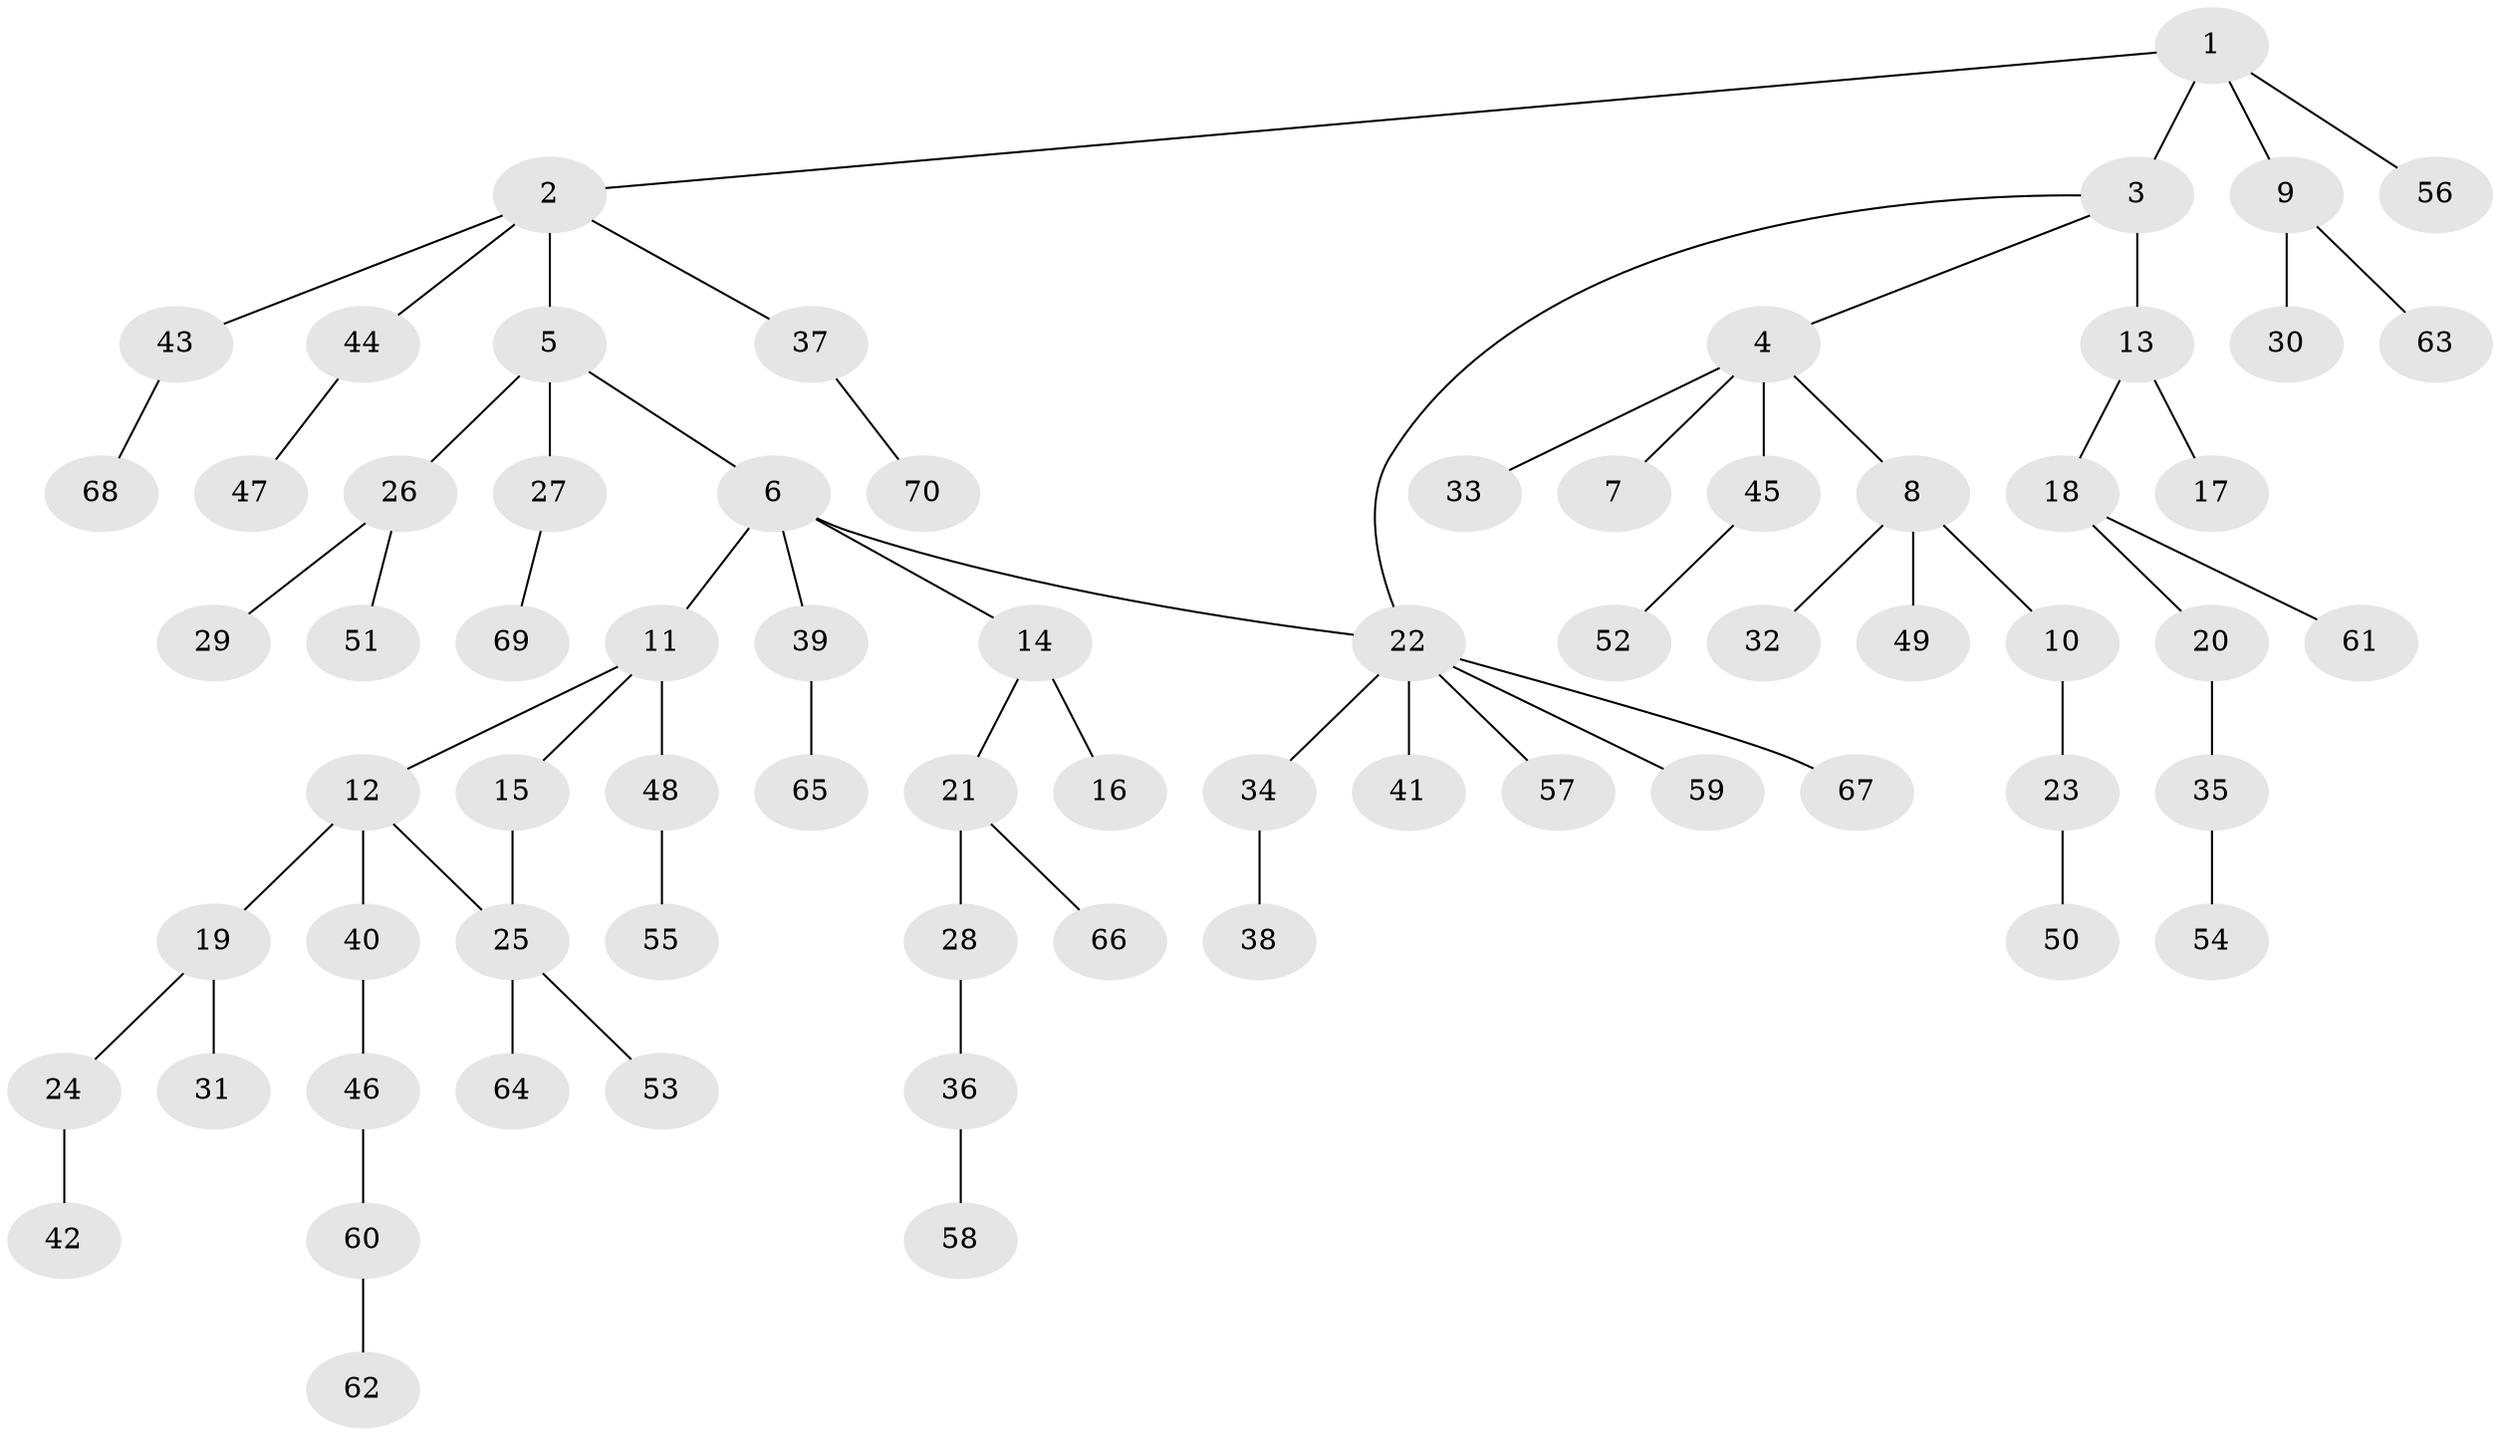 // original degree distribution, {5: 0.05223880597014925, 6: 0.022388059701492536, 3: 0.11940298507462686, 2: 0.2537313432835821, 4: 0.06716417910447761, 1: 0.48507462686567165}
// Generated by graph-tools (version 1.1) at 2025/34/03/09/25 02:34:18]
// undirected, 70 vertices, 71 edges
graph export_dot {
graph [start="1"]
  node [color=gray90,style=filled];
  1;
  2;
  3;
  4;
  5;
  6;
  7;
  8;
  9;
  10;
  11;
  12;
  13;
  14;
  15;
  16;
  17;
  18;
  19;
  20;
  21;
  22;
  23;
  24;
  25;
  26;
  27;
  28;
  29;
  30;
  31;
  32;
  33;
  34;
  35;
  36;
  37;
  38;
  39;
  40;
  41;
  42;
  43;
  44;
  45;
  46;
  47;
  48;
  49;
  50;
  51;
  52;
  53;
  54;
  55;
  56;
  57;
  58;
  59;
  60;
  61;
  62;
  63;
  64;
  65;
  66;
  67;
  68;
  69;
  70;
  1 -- 2 [weight=1.0];
  1 -- 3 [weight=1.0];
  1 -- 9 [weight=1.0];
  1 -- 56 [weight=1.0];
  2 -- 5 [weight=1.0];
  2 -- 37 [weight=1.0];
  2 -- 43 [weight=1.0];
  2 -- 44 [weight=1.0];
  3 -- 4 [weight=1.0];
  3 -- 13 [weight=2.0];
  3 -- 22 [weight=1.0];
  4 -- 7 [weight=1.0];
  4 -- 8 [weight=1.0];
  4 -- 33 [weight=1.0];
  4 -- 45 [weight=1.0];
  5 -- 6 [weight=1.0];
  5 -- 26 [weight=1.0];
  5 -- 27 [weight=1.0];
  6 -- 11 [weight=1.0];
  6 -- 14 [weight=1.0];
  6 -- 22 [weight=1.0];
  6 -- 39 [weight=1.0];
  8 -- 10 [weight=1.0];
  8 -- 32 [weight=2.0];
  8 -- 49 [weight=1.0];
  9 -- 30 [weight=1.0];
  9 -- 63 [weight=1.0];
  10 -- 23 [weight=1.0];
  11 -- 12 [weight=1.0];
  11 -- 15 [weight=1.0];
  11 -- 48 [weight=1.0];
  12 -- 19 [weight=1.0];
  12 -- 25 [weight=1.0];
  12 -- 40 [weight=1.0];
  13 -- 17 [weight=4.0];
  13 -- 18 [weight=1.0];
  14 -- 16 [weight=2.0];
  14 -- 21 [weight=1.0];
  15 -- 25 [weight=1.0];
  18 -- 20 [weight=1.0];
  18 -- 61 [weight=1.0];
  19 -- 24 [weight=1.0];
  19 -- 31 [weight=2.0];
  20 -- 35 [weight=1.0];
  21 -- 28 [weight=2.0];
  21 -- 66 [weight=1.0];
  22 -- 34 [weight=1.0];
  22 -- 41 [weight=1.0];
  22 -- 57 [weight=1.0];
  22 -- 59 [weight=1.0];
  22 -- 67 [weight=1.0];
  23 -- 50 [weight=1.0];
  24 -- 42 [weight=2.0];
  25 -- 53 [weight=1.0];
  25 -- 64 [weight=1.0];
  26 -- 29 [weight=1.0];
  26 -- 51 [weight=1.0];
  27 -- 69 [weight=1.0];
  28 -- 36 [weight=1.0];
  34 -- 38 [weight=1.0];
  35 -- 54 [weight=1.0];
  36 -- 58 [weight=3.0];
  37 -- 70 [weight=1.0];
  39 -- 65 [weight=1.0];
  40 -- 46 [weight=1.0];
  43 -- 68 [weight=1.0];
  44 -- 47 [weight=1.0];
  45 -- 52 [weight=1.0];
  46 -- 60 [weight=1.0];
  48 -- 55 [weight=1.0];
  60 -- 62 [weight=1.0];
}
